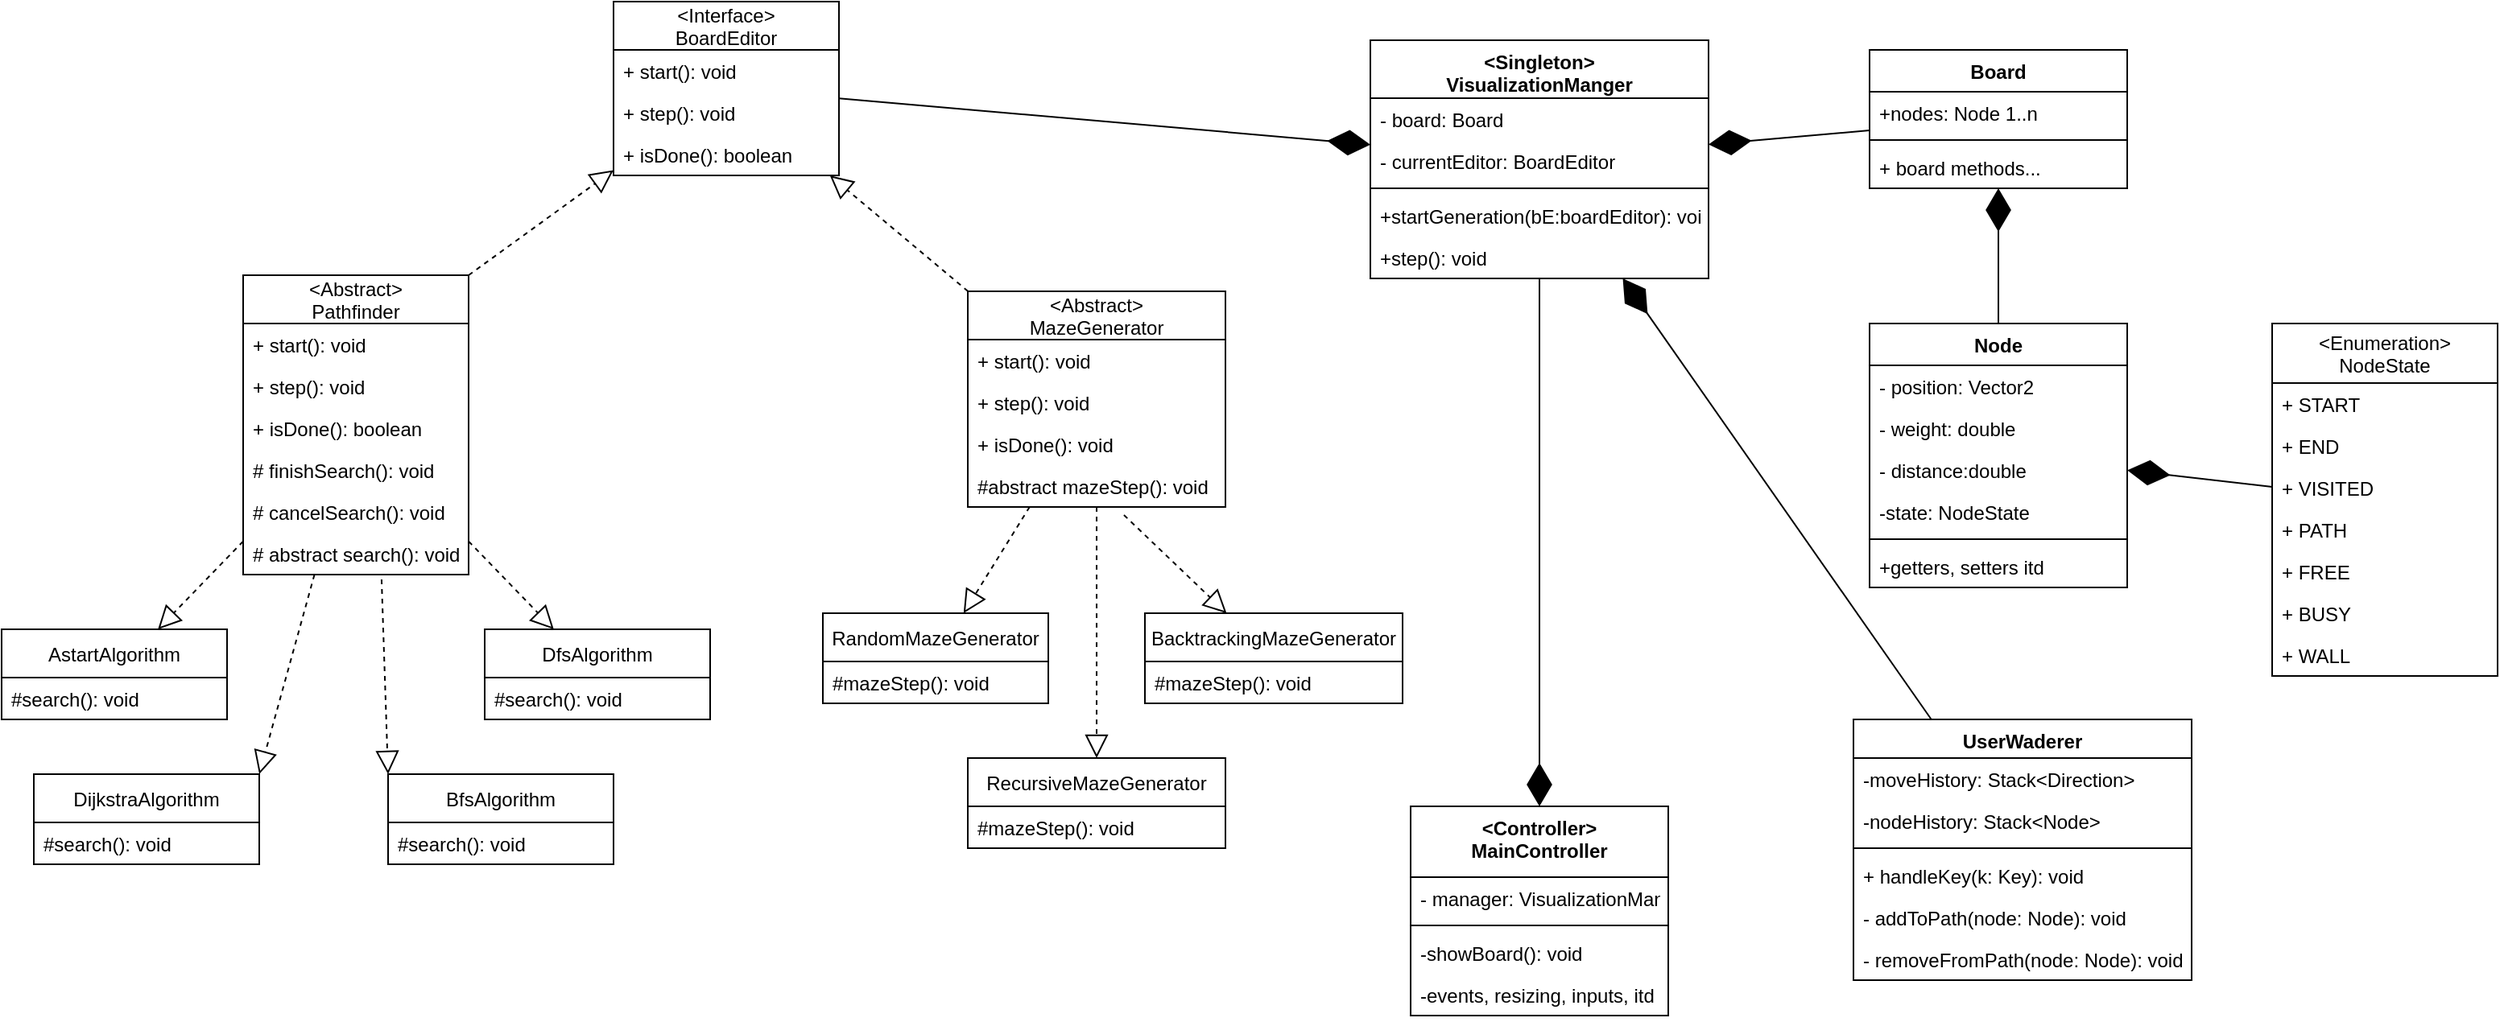 <mxfile version="14.1.9" type="github">
  <diagram id="Gm6Hy6yaa58OBPsH1_0r" name="Page-1">
    <mxGraphModel dx="1730" dy="958" grid="1" gridSize="10" guides="1" tooltips="1" connect="1" arrows="1" fold="1" page="1" pageScale="1" pageWidth="827" pageHeight="1169" math="0" shadow="0">
      <root>
        <mxCell id="0" />
        <mxCell id="1" parent="0" />
        <mxCell id="QSlw-qcCWWi8ivHagHT_-1" value="&lt;Abstract&gt;&#xa;Pathfinder" style="swimlane;fontStyle=0;childLayout=stackLayout;horizontal=1;startSize=30;fillColor=none;horizontalStack=0;resizeParent=1;resizeParentMax=0;resizeLast=0;collapsible=1;marginBottom=0;direction=east;" vertex="1" parent="1">
          <mxGeometry x="160" y="190" width="140" height="186" as="geometry" />
        </mxCell>
        <mxCell id="QSlw-qcCWWi8ivHagHT_-2" value="+ start(): void" style="text;strokeColor=none;fillColor=none;align=left;verticalAlign=top;spacingLeft=4;spacingRight=4;overflow=hidden;rotatable=0;points=[[0,0.5],[1,0.5]];portConstraint=eastwest;" vertex="1" parent="QSlw-qcCWWi8ivHagHT_-1">
          <mxGeometry y="30" width="140" height="26" as="geometry" />
        </mxCell>
        <mxCell id="QSlw-qcCWWi8ivHagHT_-3" value="+ step(): void" style="text;strokeColor=none;fillColor=none;align=left;verticalAlign=top;spacingLeft=4;spacingRight=4;overflow=hidden;rotatable=0;points=[[0,0.5],[1,0.5]];portConstraint=eastwest;" vertex="1" parent="QSlw-qcCWWi8ivHagHT_-1">
          <mxGeometry y="56" width="140" height="26" as="geometry" />
        </mxCell>
        <mxCell id="QSlw-qcCWWi8ivHagHT_-13" value="+ isDone(): boolean" style="text;strokeColor=none;fillColor=none;align=left;verticalAlign=top;spacingLeft=4;spacingRight=4;overflow=hidden;rotatable=0;points=[[0,0.5],[1,0.5]];portConstraint=eastwest;" vertex="1" parent="QSlw-qcCWWi8ivHagHT_-1">
          <mxGeometry y="82" width="140" height="26" as="geometry" />
        </mxCell>
        <mxCell id="QSlw-qcCWWi8ivHagHT_-4" value="# finishSearch(): void" style="text;strokeColor=none;fillColor=none;align=left;verticalAlign=top;spacingLeft=4;spacingRight=4;overflow=hidden;rotatable=0;points=[[0,0.5],[1,0.5]];portConstraint=eastwest;fontStyle=0" vertex="1" parent="QSlw-qcCWWi8ivHagHT_-1">
          <mxGeometry y="108" width="140" height="26" as="geometry" />
        </mxCell>
        <mxCell id="QSlw-qcCWWi8ivHagHT_-5" value="# cancelSearch(): void" style="text;strokeColor=none;fillColor=none;align=left;verticalAlign=top;spacingLeft=4;spacingRight=4;overflow=hidden;rotatable=0;points=[[0,0.5],[1,0.5]];portConstraint=eastwest;fontStyle=0" vertex="1" parent="QSlw-qcCWWi8ivHagHT_-1">
          <mxGeometry y="134" width="140" height="26" as="geometry" />
        </mxCell>
        <mxCell id="QSlw-qcCWWi8ivHagHT_-6" value="# abstract search(): void" style="text;strokeColor=none;fillColor=none;align=left;verticalAlign=top;spacingLeft=4;spacingRight=4;overflow=hidden;rotatable=0;points=[[0,0.5],[1,0.5]];portConstraint=eastwest;fontStyle=0" vertex="1" parent="QSlw-qcCWWi8ivHagHT_-1">
          <mxGeometry y="160" width="140" height="26" as="geometry" />
        </mxCell>
        <mxCell id="QSlw-qcCWWi8ivHagHT_-7" value="&lt;Abstract&gt;&#xa;MazeGenerator" style="swimlane;fontStyle=0;childLayout=stackLayout;horizontal=1;startSize=30;fillColor=none;horizontalStack=0;resizeParent=1;resizeParentMax=0;resizeLast=0;collapsible=1;marginBottom=0;" vertex="1" parent="1">
          <mxGeometry x="610" y="200" width="160" height="134" as="geometry" />
        </mxCell>
        <mxCell id="QSlw-qcCWWi8ivHagHT_-8" value="+ start(): void" style="text;strokeColor=none;fillColor=none;align=left;verticalAlign=top;spacingLeft=4;spacingRight=4;overflow=hidden;rotatable=0;points=[[0,0.5],[1,0.5]];portConstraint=eastwest;" vertex="1" parent="QSlw-qcCWWi8ivHagHT_-7">
          <mxGeometry y="30" width="160" height="26" as="geometry" />
        </mxCell>
        <mxCell id="QSlw-qcCWWi8ivHagHT_-9" value="+ step(): void" style="text;strokeColor=none;fillColor=none;align=left;verticalAlign=top;spacingLeft=4;spacingRight=4;overflow=hidden;rotatable=0;points=[[0,0.5],[1,0.5]];portConstraint=eastwest;" vertex="1" parent="QSlw-qcCWWi8ivHagHT_-7">
          <mxGeometry y="56" width="160" height="26" as="geometry" />
        </mxCell>
        <mxCell id="QSlw-qcCWWi8ivHagHT_-14" value="+ isDone(): void" style="text;strokeColor=none;fillColor=none;align=left;verticalAlign=top;spacingLeft=4;spacingRight=4;overflow=hidden;rotatable=0;points=[[0,0.5],[1,0.5]];portConstraint=eastwest;" vertex="1" parent="QSlw-qcCWWi8ivHagHT_-7">
          <mxGeometry y="82" width="160" height="26" as="geometry" />
        </mxCell>
        <mxCell id="QSlw-qcCWWi8ivHagHT_-36" value="#abstract mazeStep(): void" style="text;strokeColor=none;fillColor=none;align=left;verticalAlign=top;spacingLeft=4;spacingRight=4;overflow=hidden;rotatable=0;points=[[0,0.5],[1,0.5]];portConstraint=eastwest;fontStyle=0" vertex="1" parent="QSlw-qcCWWi8ivHagHT_-7">
          <mxGeometry y="108" width="160" height="26" as="geometry" />
        </mxCell>
        <mxCell id="QSlw-qcCWWi8ivHagHT_-15" value="&lt;Interface&gt;&#xa;BoardEditor" style="swimlane;fontStyle=0;childLayout=stackLayout;horizontal=1;startSize=30;fillColor=none;horizontalStack=0;resizeParent=1;resizeParentMax=0;resizeLast=0;collapsible=1;marginBottom=0;" vertex="1" parent="1">
          <mxGeometry x="390" y="20" width="140" height="108" as="geometry" />
        </mxCell>
        <mxCell id="QSlw-qcCWWi8ivHagHT_-16" value="+ start(): void" style="text;strokeColor=none;fillColor=none;align=left;verticalAlign=top;spacingLeft=4;spacingRight=4;overflow=hidden;rotatable=0;points=[[0,0.5],[1,0.5]];portConstraint=eastwest;" vertex="1" parent="QSlw-qcCWWi8ivHagHT_-15">
          <mxGeometry y="30" width="140" height="26" as="geometry" />
        </mxCell>
        <mxCell id="QSlw-qcCWWi8ivHagHT_-17" value="+ step(): void" style="text;strokeColor=none;fillColor=none;align=left;verticalAlign=top;spacingLeft=4;spacingRight=4;overflow=hidden;rotatable=0;points=[[0,0.5],[1,0.5]];portConstraint=eastwest;" vertex="1" parent="QSlw-qcCWWi8ivHagHT_-15">
          <mxGeometry y="56" width="140" height="26" as="geometry" />
        </mxCell>
        <mxCell id="QSlw-qcCWWi8ivHagHT_-18" value="+ isDone(): boolean" style="text;strokeColor=none;fillColor=none;align=left;verticalAlign=top;spacingLeft=4;spacingRight=4;overflow=hidden;rotatable=0;points=[[0,0.5],[1,0.5]];portConstraint=eastwest;" vertex="1" parent="QSlw-qcCWWi8ivHagHT_-15">
          <mxGeometry y="82" width="140" height="26" as="geometry" />
        </mxCell>
        <mxCell id="QSlw-qcCWWi8ivHagHT_-24" value="AstartAlgorithm" style="swimlane;fontStyle=0;childLayout=stackLayout;horizontal=1;startSize=30;fillColor=none;horizontalStack=0;resizeParent=1;resizeParentMax=0;resizeLast=0;collapsible=1;marginBottom=0;" vertex="1" parent="1">
          <mxGeometry x="10" y="410" width="140" height="56" as="geometry" />
        </mxCell>
        <mxCell id="QSlw-qcCWWi8ivHagHT_-25" value="#search(): void" style="text;strokeColor=none;fillColor=none;align=left;verticalAlign=top;spacingLeft=4;spacingRight=4;overflow=hidden;rotatable=0;points=[[0,0.5],[1,0.5]];portConstraint=eastwest;" vertex="1" parent="QSlw-qcCWWi8ivHagHT_-24">
          <mxGeometry y="30" width="140" height="26" as="geometry" />
        </mxCell>
        <mxCell id="QSlw-qcCWWi8ivHagHT_-28" value="DfsAlgorithm" style="swimlane;fontStyle=0;childLayout=stackLayout;horizontal=1;startSize=30;fillColor=none;horizontalStack=0;resizeParent=1;resizeParentMax=0;resizeLast=0;collapsible=1;marginBottom=0;" vertex="1" parent="1">
          <mxGeometry x="310" y="410" width="140" height="56" as="geometry" />
        </mxCell>
        <mxCell id="QSlw-qcCWWi8ivHagHT_-29" value="#search(): void" style="text;strokeColor=none;fillColor=none;align=left;verticalAlign=top;spacingLeft=4;spacingRight=4;overflow=hidden;rotatable=0;points=[[0,0.5],[1,0.5]];portConstraint=eastwest;" vertex="1" parent="QSlw-qcCWWi8ivHagHT_-28">
          <mxGeometry y="30" width="140" height="26" as="geometry" />
        </mxCell>
        <mxCell id="QSlw-qcCWWi8ivHagHT_-30" value="BfsAlgorithm" style="swimlane;fontStyle=0;childLayout=stackLayout;horizontal=1;startSize=30;fillColor=none;horizontalStack=0;resizeParent=1;resizeParentMax=0;resizeLast=0;collapsible=1;marginBottom=0;" vertex="1" parent="1">
          <mxGeometry x="250" y="500" width="140" height="56" as="geometry" />
        </mxCell>
        <mxCell id="QSlw-qcCWWi8ivHagHT_-31" value="#search(): void" style="text;strokeColor=none;fillColor=none;align=left;verticalAlign=top;spacingLeft=4;spacingRight=4;overflow=hidden;rotatable=0;points=[[0,0.5],[1,0.5]];portConstraint=eastwest;" vertex="1" parent="QSlw-qcCWWi8ivHagHT_-30">
          <mxGeometry y="30" width="140" height="26" as="geometry" />
        </mxCell>
        <mxCell id="QSlw-qcCWWi8ivHagHT_-32" value="DijkstraAlgorithm" style="swimlane;fontStyle=0;childLayout=stackLayout;horizontal=1;startSize=30;fillColor=none;horizontalStack=0;resizeParent=1;resizeParentMax=0;resizeLast=0;collapsible=1;marginBottom=0;" vertex="1" parent="1">
          <mxGeometry x="30" y="500" width="140" height="56" as="geometry" />
        </mxCell>
        <mxCell id="QSlw-qcCWWi8ivHagHT_-33" value="#search(): void" style="text;strokeColor=none;fillColor=none;align=left;verticalAlign=top;spacingLeft=4;spacingRight=4;overflow=hidden;rotatable=0;points=[[0,0.5],[1,0.5]];portConstraint=eastwest;" vertex="1" parent="QSlw-qcCWWi8ivHagHT_-32">
          <mxGeometry y="30" width="140" height="26" as="geometry" />
        </mxCell>
        <mxCell id="QSlw-qcCWWi8ivHagHT_-34" value="RandomMazeGenerator" style="swimlane;fontStyle=0;childLayout=stackLayout;horizontal=1;startSize=30;fillColor=none;horizontalStack=0;resizeParent=1;resizeParentMax=0;resizeLast=0;collapsible=1;marginBottom=0;" vertex="1" parent="1">
          <mxGeometry x="520" y="400" width="140" height="56" as="geometry" />
        </mxCell>
        <mxCell id="QSlw-qcCWWi8ivHagHT_-35" value="#mazeStep(): void" style="text;strokeColor=none;fillColor=none;align=left;verticalAlign=top;spacingLeft=4;spacingRight=4;overflow=hidden;rotatable=0;points=[[0,0.5],[1,0.5]];portConstraint=eastwest;" vertex="1" parent="QSlw-qcCWWi8ivHagHT_-34">
          <mxGeometry y="30" width="140" height="26" as="geometry" />
        </mxCell>
        <mxCell id="QSlw-qcCWWi8ivHagHT_-37" value="BacktrackingMazeGenerator" style="swimlane;fontStyle=0;childLayout=stackLayout;horizontal=1;startSize=30;fillColor=none;horizontalStack=0;resizeParent=1;resizeParentMax=0;resizeLast=0;collapsible=1;marginBottom=0;" vertex="1" parent="1">
          <mxGeometry x="720" y="400" width="160" height="56" as="geometry" />
        </mxCell>
        <mxCell id="QSlw-qcCWWi8ivHagHT_-38" value="#mazeStep(): void" style="text;strokeColor=none;fillColor=none;align=left;verticalAlign=top;spacingLeft=4;spacingRight=4;overflow=hidden;rotatable=0;points=[[0,0.5],[1,0.5]];portConstraint=eastwest;" vertex="1" parent="QSlw-qcCWWi8ivHagHT_-37">
          <mxGeometry y="30" width="160" height="26" as="geometry" />
        </mxCell>
        <mxCell id="QSlw-qcCWWi8ivHagHT_-39" value="RecursiveMazeGenerator" style="swimlane;fontStyle=0;childLayout=stackLayout;horizontal=1;startSize=30;fillColor=none;horizontalStack=0;resizeParent=1;resizeParentMax=0;resizeLast=0;collapsible=1;marginBottom=0;" vertex="1" parent="1">
          <mxGeometry x="610" y="490" width="160" height="56" as="geometry" />
        </mxCell>
        <mxCell id="QSlw-qcCWWi8ivHagHT_-40" value="#mazeStep(): void" style="text;strokeColor=none;fillColor=none;align=left;verticalAlign=top;spacingLeft=4;spacingRight=4;overflow=hidden;rotatable=0;points=[[0,0.5],[1,0.5]];portConstraint=eastwest;" vertex="1" parent="QSlw-qcCWWi8ivHagHT_-39">
          <mxGeometry y="30" width="160" height="26" as="geometry" />
        </mxCell>
        <mxCell id="QSlw-qcCWWi8ivHagHT_-41" value="" style="endArrow=block;dashed=1;endFill=0;endSize=12;html=1;exitX=1;exitY=0;exitDx=0;exitDy=0;" edge="1" parent="1" source="QSlw-qcCWWi8ivHagHT_-1" target="QSlw-qcCWWi8ivHagHT_-15">
          <mxGeometry width="160" relative="1" as="geometry">
            <mxPoint x="390" y="170" as="sourcePoint" />
            <mxPoint x="410" y="210" as="targetPoint" />
          </mxGeometry>
        </mxCell>
        <mxCell id="QSlw-qcCWWi8ivHagHT_-42" value="" style="endArrow=block;dashed=1;endFill=0;endSize=12;html=1;" edge="1" parent="1" source="QSlw-qcCWWi8ivHagHT_-7" target="QSlw-qcCWWi8ivHagHT_-15">
          <mxGeometry width="160" relative="1" as="geometry">
            <mxPoint x="343.014" y="108" as="sourcePoint" />
            <mxPoint x="530" y="220" as="targetPoint" />
            <Array as="points" />
          </mxGeometry>
        </mxCell>
        <mxCell id="QSlw-qcCWWi8ivHagHT_-44" value="" style="endArrow=block;dashed=1;endFill=0;endSize=12;html=1;" edge="1" parent="1" source="QSlw-qcCWWi8ivHagHT_-1" target="QSlw-qcCWWi8ivHagHT_-28">
          <mxGeometry width="160" relative="1" as="geometry">
            <mxPoint x="185" y="475.25" as="sourcePoint" />
            <mxPoint x="275" y="410" as="targetPoint" />
          </mxGeometry>
        </mxCell>
        <mxCell id="QSlw-qcCWWi8ivHagHT_-45" value="" style="endArrow=block;dashed=1;endFill=0;endSize=12;html=1;" edge="1" parent="1" source="QSlw-qcCWWi8ivHagHT_-1" target="QSlw-qcCWWi8ivHagHT_-24">
          <mxGeometry width="160" relative="1" as="geometry">
            <mxPoint x="300" y="355.333" as="sourcePoint" />
            <mxPoint x="352.903" y="410" as="targetPoint" />
          </mxGeometry>
        </mxCell>
        <mxCell id="QSlw-qcCWWi8ivHagHT_-46" value="" style="endArrow=block;dashed=1;endFill=0;endSize=12;html=1;entryX=1;entryY=0;entryDx=0;entryDy=0;" edge="1" parent="1" source="QSlw-qcCWWi8ivHagHT_-1" target="QSlw-qcCWWi8ivHagHT_-32">
          <mxGeometry width="160" relative="1" as="geometry">
            <mxPoint x="160" y="355.333" as="sourcePoint" />
            <mxPoint x="107.097" y="410" as="targetPoint" />
          </mxGeometry>
        </mxCell>
        <mxCell id="QSlw-qcCWWi8ivHagHT_-48" value="" style="endArrow=block;dashed=1;endFill=0;endSize=12;html=1;entryX=0;entryY=0;entryDx=0;entryDy=0;exitX=0.614;exitY=1.115;exitDx=0;exitDy=0;exitPerimeter=0;" edge="1" parent="1" source="QSlw-qcCWWi8ivHagHT_-6" target="QSlw-qcCWWi8ivHagHT_-30">
          <mxGeometry width="160" relative="1" as="geometry">
            <mxPoint x="204.286" y="376" as="sourcePoint" />
            <mxPoint x="170" y="500" as="targetPoint" />
          </mxGeometry>
        </mxCell>
        <mxCell id="QSlw-qcCWWi8ivHagHT_-49" value="" style="endArrow=block;dashed=1;endFill=0;endSize=12;html=1;exitX=0.606;exitY=1.192;exitDx=0;exitDy=0;exitPerimeter=0;" edge="1" parent="1" source="QSlw-qcCWWi8ivHagHT_-36" target="QSlw-qcCWWi8ivHagHT_-37">
          <mxGeometry width="160" relative="1" as="geometry">
            <mxPoint x="720" y="334.003" as="sourcePoint" />
            <mxPoint x="772.903" y="388.67" as="targetPoint" />
          </mxGeometry>
        </mxCell>
        <mxCell id="QSlw-qcCWWi8ivHagHT_-50" value="" style="endArrow=block;dashed=1;endFill=0;endSize=12;html=1;" edge="1" parent="1" source="QSlw-qcCWWi8ivHagHT_-7" target="QSlw-qcCWWi8ivHagHT_-34">
          <mxGeometry width="160" relative="1" as="geometry">
            <mxPoint x="640" y="338.992" as="sourcePoint" />
            <mxPoint x="703.772" y="400" as="targetPoint" />
          </mxGeometry>
        </mxCell>
        <mxCell id="QSlw-qcCWWi8ivHagHT_-51" value="" style="endArrow=block;dashed=1;endFill=0;endSize=12;html=1;" edge="1" parent="1" source="QSlw-qcCWWi8ivHagHT_-7" target="QSlw-qcCWWi8ivHagHT_-39">
          <mxGeometry width="160" relative="1" as="geometry">
            <mxPoint x="648.385" y="334" as="sourcePoint" />
            <mxPoint x="607.391" y="400" as="targetPoint" />
          </mxGeometry>
        </mxCell>
        <mxCell id="QSlw-qcCWWi8ivHagHT_-57" value="Board" style="swimlane;fontStyle=1;align=center;verticalAlign=top;childLayout=stackLayout;horizontal=1;startSize=26;horizontalStack=0;resizeParent=1;resizeParentMax=0;resizeLast=0;collapsible=1;marginBottom=0;" vertex="1" parent="1">
          <mxGeometry x="1170" y="50" width="160" height="86" as="geometry" />
        </mxCell>
        <mxCell id="QSlw-qcCWWi8ivHagHT_-58" value="+nodes: Node 1..n" style="text;strokeColor=none;fillColor=none;align=left;verticalAlign=top;spacingLeft=4;spacingRight=4;overflow=hidden;rotatable=0;points=[[0,0.5],[1,0.5]];portConstraint=eastwest;" vertex="1" parent="QSlw-qcCWWi8ivHagHT_-57">
          <mxGeometry y="26" width="160" height="26" as="geometry" />
        </mxCell>
        <mxCell id="QSlw-qcCWWi8ivHagHT_-59" value="" style="line;strokeWidth=1;fillColor=none;align=left;verticalAlign=middle;spacingTop=-1;spacingLeft=3;spacingRight=3;rotatable=0;labelPosition=right;points=[];portConstraint=eastwest;" vertex="1" parent="QSlw-qcCWWi8ivHagHT_-57">
          <mxGeometry y="52" width="160" height="8" as="geometry" />
        </mxCell>
        <mxCell id="QSlw-qcCWWi8ivHagHT_-60" value="+ board methods..." style="text;strokeColor=none;fillColor=none;align=left;verticalAlign=top;spacingLeft=4;spacingRight=4;overflow=hidden;rotatable=0;points=[[0,0.5],[1,0.5]];portConstraint=eastwest;" vertex="1" parent="QSlw-qcCWWi8ivHagHT_-57">
          <mxGeometry y="60" width="160" height="26" as="geometry" />
        </mxCell>
        <mxCell id="QSlw-qcCWWi8ivHagHT_-66" value="&lt;Singleton&gt;&#xa;VisualizationManger" style="swimlane;fontStyle=1;align=center;verticalAlign=top;childLayout=stackLayout;horizontal=1;startSize=36;horizontalStack=0;resizeParent=1;resizeParentMax=0;resizeLast=0;collapsible=1;marginBottom=0;" vertex="1" parent="1">
          <mxGeometry x="860" y="44" width="210" height="148" as="geometry" />
        </mxCell>
        <mxCell id="QSlw-qcCWWi8ivHagHT_-67" value="- board: Board" style="text;strokeColor=none;fillColor=none;align=left;verticalAlign=top;spacingLeft=4;spacingRight=4;overflow=hidden;rotatable=0;points=[[0,0.5],[1,0.5]];portConstraint=eastwest;" vertex="1" parent="QSlw-qcCWWi8ivHagHT_-66">
          <mxGeometry y="36" width="210" height="26" as="geometry" />
        </mxCell>
        <mxCell id="QSlw-qcCWWi8ivHagHT_-70" value="- currentEditor: BoardEditor" style="text;strokeColor=none;fillColor=none;align=left;verticalAlign=top;spacingLeft=4;spacingRight=4;overflow=hidden;rotatable=0;points=[[0,0.5],[1,0.5]];portConstraint=eastwest;" vertex="1" parent="QSlw-qcCWWi8ivHagHT_-66">
          <mxGeometry y="62" width="210" height="26" as="geometry" />
        </mxCell>
        <mxCell id="QSlw-qcCWWi8ivHagHT_-68" value="" style="line;strokeWidth=1;fillColor=none;align=left;verticalAlign=middle;spacingTop=-1;spacingLeft=3;spacingRight=3;rotatable=0;labelPosition=right;points=[];portConstraint=eastwest;" vertex="1" parent="QSlw-qcCWWi8ivHagHT_-66">
          <mxGeometry y="88" width="210" height="8" as="geometry" />
        </mxCell>
        <mxCell id="QSlw-qcCWWi8ivHagHT_-69" value="+startGeneration(bE:boardEditor): void" style="text;strokeColor=none;fillColor=none;align=left;verticalAlign=top;spacingLeft=4;spacingRight=4;overflow=hidden;rotatable=0;points=[[0,0.5],[1,0.5]];portConstraint=eastwest;" vertex="1" parent="QSlw-qcCWWi8ivHagHT_-66">
          <mxGeometry y="96" width="210" height="26" as="geometry" />
        </mxCell>
        <mxCell id="QSlw-qcCWWi8ivHagHT_-71" value="+step(): void" style="text;strokeColor=none;fillColor=none;align=left;verticalAlign=top;spacingLeft=4;spacingRight=4;overflow=hidden;rotatable=0;points=[[0,0.5],[1,0.5]];portConstraint=eastwest;" vertex="1" parent="QSlw-qcCWWi8ivHagHT_-66">
          <mxGeometry y="122" width="210" height="26" as="geometry" />
        </mxCell>
        <mxCell id="QSlw-qcCWWi8ivHagHT_-72" value="" style="endArrow=diamondThin;endFill=1;endSize=24;html=1;" edge="1" parent="1" source="QSlw-qcCWWi8ivHagHT_-57" target="QSlw-qcCWWi8ivHagHT_-66">
          <mxGeometry width="160" relative="1" as="geometry">
            <mxPoint x="630" y="70" as="sourcePoint" />
            <mxPoint x="790" y="70" as="targetPoint" />
          </mxGeometry>
        </mxCell>
        <mxCell id="QSlw-qcCWWi8ivHagHT_-73" value="" style="endArrow=diamondThin;endFill=1;endSize=24;html=1;" edge="1" parent="1" source="QSlw-qcCWWi8ivHagHT_-15" target="QSlw-qcCWWi8ivHagHT_-66">
          <mxGeometry width="160" relative="1" as="geometry">
            <mxPoint x="731" y="93.537" as="sourcePoint" />
            <mxPoint x="640" y="100.461" as="targetPoint" />
          </mxGeometry>
        </mxCell>
        <mxCell id="QSlw-qcCWWi8ivHagHT_-74" value="Node" style="swimlane;fontStyle=1;align=center;verticalAlign=top;childLayout=stackLayout;horizontal=1;startSize=26;horizontalStack=0;resizeParent=1;resizeParentMax=0;resizeLast=0;collapsible=1;marginBottom=0;" vertex="1" parent="1">
          <mxGeometry x="1170" y="220" width="160" height="164" as="geometry" />
        </mxCell>
        <mxCell id="QSlw-qcCWWi8ivHagHT_-75" value="- position: Vector2" style="text;strokeColor=none;fillColor=none;align=left;verticalAlign=top;spacingLeft=4;spacingRight=4;overflow=hidden;rotatable=0;points=[[0,0.5],[1,0.5]];portConstraint=eastwest;" vertex="1" parent="QSlw-qcCWWi8ivHagHT_-74">
          <mxGeometry y="26" width="160" height="26" as="geometry" />
        </mxCell>
        <mxCell id="QSlw-qcCWWi8ivHagHT_-78" value="- weight: double" style="text;strokeColor=none;fillColor=none;align=left;verticalAlign=top;spacingLeft=4;spacingRight=4;overflow=hidden;rotatable=0;points=[[0,0.5],[1,0.5]];portConstraint=eastwest;" vertex="1" parent="QSlw-qcCWWi8ivHagHT_-74">
          <mxGeometry y="52" width="160" height="26" as="geometry" />
        </mxCell>
        <mxCell id="QSlw-qcCWWi8ivHagHT_-79" value="- distance:double" style="text;strokeColor=none;fillColor=none;align=left;verticalAlign=top;spacingLeft=4;spacingRight=4;overflow=hidden;rotatable=0;points=[[0,0.5],[1,0.5]];portConstraint=eastwest;" vertex="1" parent="QSlw-qcCWWi8ivHagHT_-74">
          <mxGeometry y="78" width="160" height="26" as="geometry" />
        </mxCell>
        <mxCell id="QSlw-qcCWWi8ivHagHT_-80" value="-state: NodeState" style="text;strokeColor=none;fillColor=none;align=left;verticalAlign=top;spacingLeft=4;spacingRight=4;overflow=hidden;rotatable=0;points=[[0,0.5],[1,0.5]];portConstraint=eastwest;" vertex="1" parent="QSlw-qcCWWi8ivHagHT_-74">
          <mxGeometry y="104" width="160" height="26" as="geometry" />
        </mxCell>
        <mxCell id="QSlw-qcCWWi8ivHagHT_-76" value="" style="line;strokeWidth=1;fillColor=none;align=left;verticalAlign=middle;spacingTop=-1;spacingLeft=3;spacingRight=3;rotatable=0;labelPosition=right;points=[];portConstraint=eastwest;" vertex="1" parent="QSlw-qcCWWi8ivHagHT_-74">
          <mxGeometry y="130" width="160" height="8" as="geometry" />
        </mxCell>
        <mxCell id="QSlw-qcCWWi8ivHagHT_-77" value="+getters, setters itd" style="text;strokeColor=none;fillColor=none;align=left;verticalAlign=top;spacingLeft=4;spacingRight=4;overflow=hidden;rotatable=0;points=[[0,0.5],[1,0.5]];portConstraint=eastwest;" vertex="1" parent="QSlw-qcCWWi8ivHagHT_-74">
          <mxGeometry y="138" width="160" height="26" as="geometry" />
        </mxCell>
        <mxCell id="QSlw-qcCWWi8ivHagHT_-81" value="" style="endArrow=diamondThin;endFill=1;endSize=24;html=1;" edge="1" parent="1" source="QSlw-qcCWWi8ivHagHT_-74" target="QSlw-qcCWWi8ivHagHT_-57">
          <mxGeometry width="160" relative="1" as="geometry">
            <mxPoint x="1160" y="189.998" as="sourcePoint" />
            <mxPoint x="1060" y="198.769" as="targetPoint" />
          </mxGeometry>
        </mxCell>
        <mxCell id="QSlw-qcCWWi8ivHagHT_-82" value="&lt;Enumeration&gt;&#xa;NodeState" style="swimlane;fontStyle=0;childLayout=stackLayout;horizontal=1;startSize=37;fillColor=none;horizontalStack=0;resizeParent=1;resizeParentMax=0;resizeLast=0;collapsible=1;marginBottom=0;" vertex="1" parent="1">
          <mxGeometry x="1420" y="220" width="140" height="219" as="geometry" />
        </mxCell>
        <mxCell id="QSlw-qcCWWi8ivHagHT_-83" value="+ START" style="text;strokeColor=none;fillColor=none;align=left;verticalAlign=top;spacingLeft=4;spacingRight=4;overflow=hidden;rotatable=0;points=[[0,0.5],[1,0.5]];portConstraint=eastwest;" vertex="1" parent="QSlw-qcCWWi8ivHagHT_-82">
          <mxGeometry y="37" width="140" height="26" as="geometry" />
        </mxCell>
        <mxCell id="QSlw-qcCWWi8ivHagHT_-88" value="+ END" style="text;strokeColor=none;fillColor=none;align=left;verticalAlign=top;spacingLeft=4;spacingRight=4;overflow=hidden;rotatable=0;points=[[0,0.5],[1,0.5]];portConstraint=eastwest;" vertex="1" parent="QSlw-qcCWWi8ivHagHT_-82">
          <mxGeometry y="63" width="140" height="26" as="geometry" />
        </mxCell>
        <mxCell id="QSlw-qcCWWi8ivHagHT_-89" value="+ VISITED" style="text;strokeColor=none;fillColor=none;align=left;verticalAlign=top;spacingLeft=4;spacingRight=4;overflow=hidden;rotatable=0;points=[[0,0.5],[1,0.5]];portConstraint=eastwest;" vertex="1" parent="QSlw-qcCWWi8ivHagHT_-82">
          <mxGeometry y="89" width="140" height="26" as="geometry" />
        </mxCell>
        <mxCell id="QSlw-qcCWWi8ivHagHT_-92" value="+ PATH" style="text;strokeColor=none;fillColor=none;align=left;verticalAlign=top;spacingLeft=4;spacingRight=4;overflow=hidden;rotatable=0;points=[[0,0.5],[1,0.5]];portConstraint=eastwest;" vertex="1" parent="QSlw-qcCWWi8ivHagHT_-82">
          <mxGeometry y="115" width="140" height="26" as="geometry" />
        </mxCell>
        <mxCell id="QSlw-qcCWWi8ivHagHT_-91" value="+ FREE" style="text;strokeColor=none;fillColor=none;align=left;verticalAlign=top;spacingLeft=4;spacingRight=4;overflow=hidden;rotatable=0;points=[[0,0.5],[1,0.5]];portConstraint=eastwest;" vertex="1" parent="QSlw-qcCWWi8ivHagHT_-82">
          <mxGeometry y="141" width="140" height="26" as="geometry" />
        </mxCell>
        <mxCell id="QSlw-qcCWWi8ivHagHT_-90" value="+ BUSY" style="text;strokeColor=none;fillColor=none;align=left;verticalAlign=top;spacingLeft=4;spacingRight=4;overflow=hidden;rotatable=0;points=[[0,0.5],[1,0.5]];portConstraint=eastwest;" vertex="1" parent="QSlw-qcCWWi8ivHagHT_-82">
          <mxGeometry y="167" width="140" height="26" as="geometry" />
        </mxCell>
        <mxCell id="QSlw-qcCWWi8ivHagHT_-93" value="+ WALL" style="text;strokeColor=none;fillColor=none;align=left;verticalAlign=top;spacingLeft=4;spacingRight=4;overflow=hidden;rotatable=0;points=[[0,0.5],[1,0.5]];portConstraint=eastwest;" vertex="1" parent="QSlw-qcCWWi8ivHagHT_-82">
          <mxGeometry y="193" width="140" height="26" as="geometry" />
        </mxCell>
        <mxCell id="QSlw-qcCWWi8ivHagHT_-94" value="" style="endArrow=diamondThin;endFill=1;endSize=24;html=1;" edge="1" parent="1" source="QSlw-qcCWWi8ivHagHT_-82" target="QSlw-qcCWWi8ivHagHT_-74">
          <mxGeometry width="160" relative="1" as="geometry">
            <mxPoint x="1380" y="254" as="sourcePoint" />
            <mxPoint x="1380" y="170" as="targetPoint" />
          </mxGeometry>
        </mxCell>
        <mxCell id="QSlw-qcCWWi8ivHagHT_-95" value="&lt;Controller&gt;&#xa;MainController&#xa;" style="swimlane;fontStyle=1;align=center;verticalAlign=top;childLayout=stackLayout;horizontal=1;startSize=44;horizontalStack=0;resizeParent=1;resizeParentMax=0;resizeLast=0;collapsible=1;marginBottom=0;" vertex="1" parent="1">
          <mxGeometry x="885" y="520" width="160" height="130" as="geometry" />
        </mxCell>
        <mxCell id="QSlw-qcCWWi8ivHagHT_-96" value="- manager: VisualizationManager" style="text;strokeColor=none;fillColor=none;align=left;verticalAlign=top;spacingLeft=4;spacingRight=4;overflow=hidden;rotatable=0;points=[[0,0.5],[1,0.5]];portConstraint=eastwest;" vertex="1" parent="QSlw-qcCWWi8ivHagHT_-95">
          <mxGeometry y="44" width="160" height="26" as="geometry" />
        </mxCell>
        <mxCell id="QSlw-qcCWWi8ivHagHT_-97" value="" style="line;strokeWidth=1;fillColor=none;align=left;verticalAlign=middle;spacingTop=-1;spacingLeft=3;spacingRight=3;rotatable=0;labelPosition=right;points=[];portConstraint=eastwest;" vertex="1" parent="QSlw-qcCWWi8ivHagHT_-95">
          <mxGeometry y="70" width="160" height="8" as="geometry" />
        </mxCell>
        <mxCell id="QSlw-qcCWWi8ivHagHT_-98" value="-showBoard(): void" style="text;strokeColor=none;fillColor=none;align=left;verticalAlign=top;spacingLeft=4;spacingRight=4;overflow=hidden;rotatable=0;points=[[0,0.5],[1,0.5]];portConstraint=eastwest;" vertex="1" parent="QSlw-qcCWWi8ivHagHT_-95">
          <mxGeometry y="78" width="160" height="26" as="geometry" />
        </mxCell>
        <mxCell id="QSlw-qcCWWi8ivHagHT_-99" value="-events, resizing, inputs, itd" style="text;strokeColor=none;fillColor=none;align=left;verticalAlign=top;spacingLeft=4;spacingRight=4;overflow=hidden;rotatable=0;points=[[0,0.5],[1,0.5]];portConstraint=eastwest;" vertex="1" parent="QSlw-qcCWWi8ivHagHT_-95">
          <mxGeometry y="104" width="160" height="26" as="geometry" />
        </mxCell>
        <mxCell id="QSlw-qcCWWi8ivHagHT_-100" value="" style="endArrow=diamondThin;endFill=1;endSize=24;html=1;" edge="1" parent="1" source="QSlw-qcCWWi8ivHagHT_-66" target="QSlw-qcCWWi8ivHagHT_-95">
          <mxGeometry width="160" relative="1" as="geometry">
            <mxPoint x="980" y="371.5" as="sourcePoint" />
            <mxPoint x="980" y="287.5" as="targetPoint" />
          </mxGeometry>
        </mxCell>
        <mxCell id="QSlw-qcCWWi8ivHagHT_-101" value="UserWaderer" style="swimlane;fontStyle=1;align=center;verticalAlign=top;childLayout=stackLayout;horizontal=1;startSize=24;horizontalStack=0;resizeParent=1;resizeParentMax=0;resizeLast=0;collapsible=1;marginBottom=0;" vertex="1" parent="1">
          <mxGeometry x="1160" y="466" width="210" height="162" as="geometry" />
        </mxCell>
        <mxCell id="QSlw-qcCWWi8ivHagHT_-102" value="-moveHistory: Stack&lt;Direction&gt;" style="text;strokeColor=none;fillColor=none;align=left;verticalAlign=top;spacingLeft=4;spacingRight=4;overflow=hidden;rotatable=0;points=[[0,0.5],[1,0.5]];portConstraint=eastwest;" vertex="1" parent="QSlw-qcCWWi8ivHagHT_-101">
          <mxGeometry y="24" width="210" height="26" as="geometry" />
        </mxCell>
        <mxCell id="QSlw-qcCWWi8ivHagHT_-106" value="-nodeHistory: Stack&lt;Node&gt;" style="text;strokeColor=none;fillColor=none;align=left;verticalAlign=top;spacingLeft=4;spacingRight=4;overflow=hidden;rotatable=0;points=[[0,0.5],[1,0.5]];portConstraint=eastwest;" vertex="1" parent="QSlw-qcCWWi8ivHagHT_-101">
          <mxGeometry y="50" width="210" height="26" as="geometry" />
        </mxCell>
        <mxCell id="QSlw-qcCWWi8ivHagHT_-103" value="" style="line;strokeWidth=1;fillColor=none;align=left;verticalAlign=middle;spacingTop=-1;spacingLeft=3;spacingRight=3;rotatable=0;labelPosition=right;points=[];portConstraint=eastwest;" vertex="1" parent="QSlw-qcCWWi8ivHagHT_-101">
          <mxGeometry y="76" width="210" height="8" as="geometry" />
        </mxCell>
        <mxCell id="QSlw-qcCWWi8ivHagHT_-104" value="+ handleKey(k: Key): void" style="text;strokeColor=none;fillColor=none;align=left;verticalAlign=top;spacingLeft=4;spacingRight=4;overflow=hidden;rotatable=0;points=[[0,0.5],[1,0.5]];portConstraint=eastwest;" vertex="1" parent="QSlw-qcCWWi8ivHagHT_-101">
          <mxGeometry y="84" width="210" height="26" as="geometry" />
        </mxCell>
        <mxCell id="QSlw-qcCWWi8ivHagHT_-105" value="- addToPath(node: Node): void" style="text;strokeColor=none;fillColor=none;align=left;verticalAlign=top;spacingLeft=4;spacingRight=4;overflow=hidden;rotatable=0;points=[[0,0.5],[1,0.5]];portConstraint=eastwest;" vertex="1" parent="QSlw-qcCWWi8ivHagHT_-101">
          <mxGeometry y="110" width="210" height="26" as="geometry" />
        </mxCell>
        <mxCell id="QSlw-qcCWWi8ivHagHT_-107" value="- removeFromPath(node: Node): void" style="text;strokeColor=none;fillColor=none;align=left;verticalAlign=top;spacingLeft=4;spacingRight=4;overflow=hidden;rotatable=0;points=[[0,0.5],[1,0.5]];portConstraint=eastwest;" vertex="1" parent="QSlw-qcCWWi8ivHagHT_-101">
          <mxGeometry y="136" width="210" height="26" as="geometry" />
        </mxCell>
        <mxCell id="QSlw-qcCWWi8ivHagHT_-108" value="" style="endArrow=diamondThin;endFill=1;endSize=24;html=1;" edge="1" parent="1" source="QSlw-qcCWWi8ivHagHT_-101" target="QSlw-qcCWWi8ivHagHT_-66">
          <mxGeometry width="160" relative="1" as="geometry">
            <mxPoint x="965" y="192" as="sourcePoint" />
            <mxPoint x="965" y="520" as="targetPoint" />
          </mxGeometry>
        </mxCell>
      </root>
    </mxGraphModel>
  </diagram>
</mxfile>

